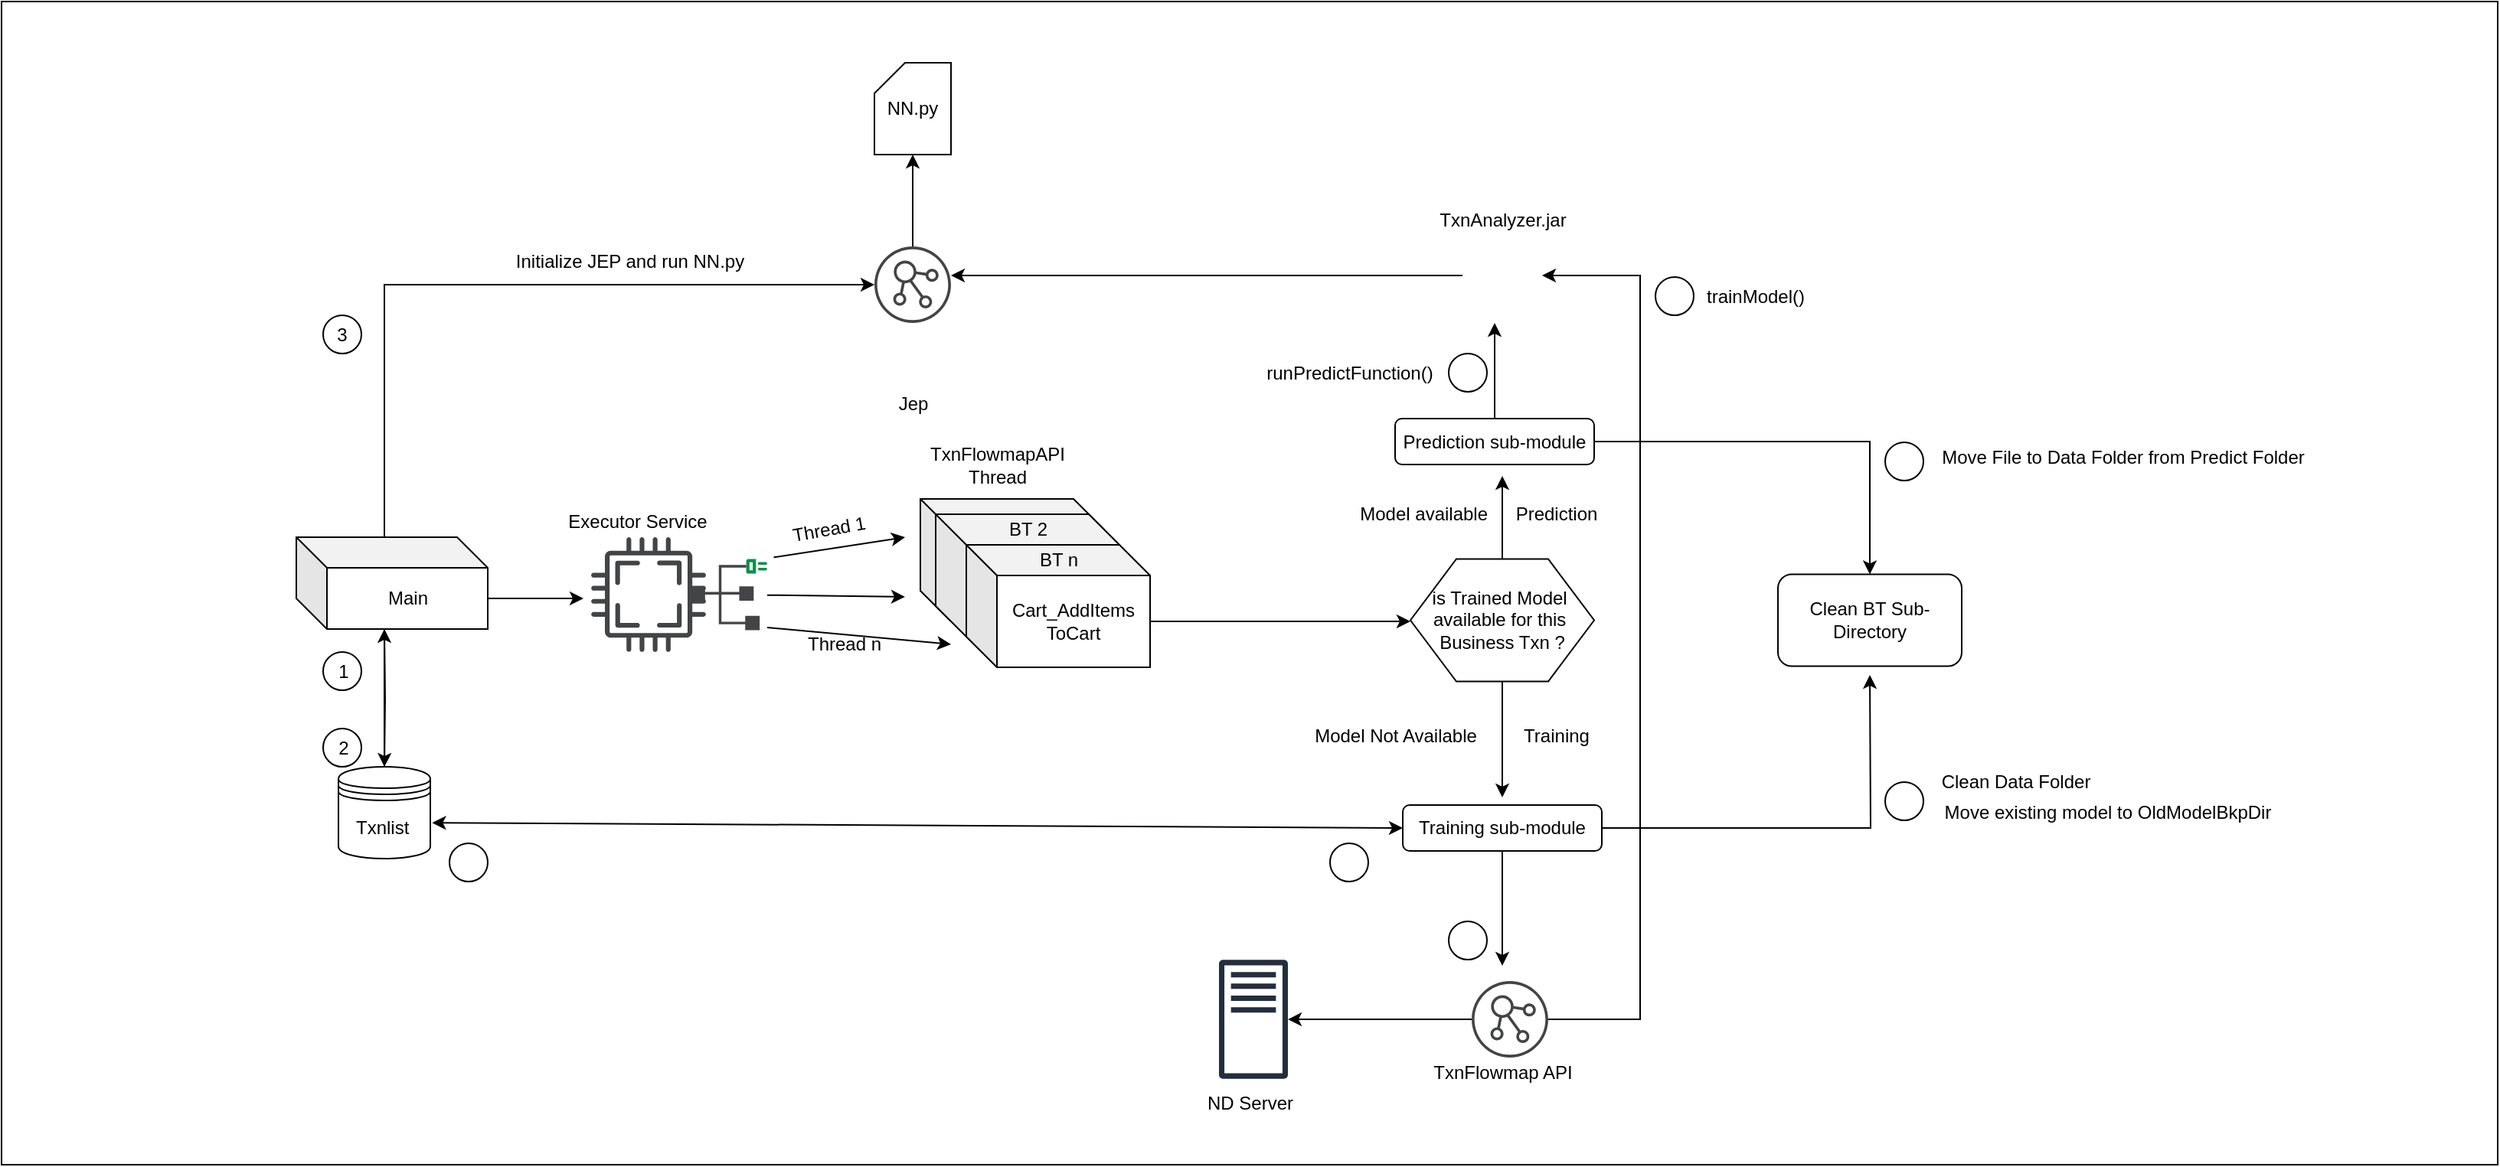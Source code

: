 <mxfile version="13.1.3" type="github">
  <diagram id="h80siK9V8_ExUyt751ny" name="Page-1">
    <mxGraphModel dx="2128" dy="1648" grid="1" gridSize="10" guides="1" tooltips="1" connect="1" arrows="1" fold="1" page="1" pageScale="1" pageWidth="850" pageHeight="1100" math="0" shadow="0">
      <root>
        <mxCell id="0" />
        <mxCell id="1" parent="0" />
        <mxCell id="bKdwj68BPrSe2_P1PvU0-115" value="" style="rounded=0;whiteSpace=wrap;html=1;" vertex="1" parent="1">
          <mxGeometry x="-350" y="-160" width="1630" height="760" as="geometry" />
        </mxCell>
        <mxCell id="bKdwj68BPrSe2_P1PvU0-6" style="edgeStyle=orthogonalEdgeStyle;rounded=0;orthogonalLoop=1;jettySize=auto;html=1;exitX=0.5;exitY=1;exitDx=0;exitDy=0;entryX=0.5;entryY=0;entryDx=0;entryDy=0;" edge="1" parent="1" target="bKdwj68BPrSe2_P1PvU0-2">
          <mxGeometry relative="1" as="geometry">
            <mxPoint x="-100" y="250" as="sourcePoint" />
          </mxGeometry>
        </mxCell>
        <mxCell id="bKdwj68BPrSe2_P1PvU0-15" style="edgeStyle=orthogonalEdgeStyle;rounded=0;orthogonalLoop=1;jettySize=auto;html=1;exitX=0.5;exitY=0;exitDx=0;exitDy=0;" edge="1" parent="1" target="bKdwj68BPrSe2_P1PvU0-29">
          <mxGeometry relative="1" as="geometry">
            <mxPoint x="-100" y="150" as="targetPoint" />
            <mxPoint x="-100" y="190" as="sourcePoint" />
            <Array as="points">
              <mxPoint x="-100" y="25" />
            </Array>
          </mxGeometry>
        </mxCell>
        <mxCell id="bKdwj68BPrSe2_P1PvU0-7" style="edgeStyle=orthogonalEdgeStyle;rounded=0;orthogonalLoop=1;jettySize=auto;html=1;exitX=0.5;exitY=0;exitDx=0;exitDy=0;entryX=0.5;entryY=1;entryDx=0;entryDy=0;" edge="1" parent="1" source="bKdwj68BPrSe2_P1PvU0-2">
          <mxGeometry relative="1" as="geometry">
            <mxPoint x="-100" y="250" as="targetPoint" />
          </mxGeometry>
        </mxCell>
        <mxCell id="bKdwj68BPrSe2_P1PvU0-2" value="" style="shape=datastore;whiteSpace=wrap;html=1;" vertex="1" parent="1">
          <mxGeometry x="-130" y="340" width="60" height="60" as="geometry" />
        </mxCell>
        <mxCell id="bKdwj68BPrSe2_P1PvU0-3" value="Txnlist&amp;nbsp;" style="text;html=1;align=center;verticalAlign=middle;resizable=0;points=[];autosize=1;" vertex="1" parent="1">
          <mxGeometry x="-125" y="370" width="50" height="20" as="geometry" />
        </mxCell>
        <mxCell id="bKdwj68BPrSe2_P1PvU0-8" value="" style="ellipse;whiteSpace=wrap;html=1;aspect=fixed;" vertex="1" parent="1">
          <mxGeometry x="-140" y="315" width="25" height="25" as="geometry" />
        </mxCell>
        <mxCell id="bKdwj68BPrSe2_P1PvU0-9" value="" style="ellipse;whiteSpace=wrap;html=1;aspect=fixed;" vertex="1" parent="1">
          <mxGeometry x="-140" y="265" width="25" height="25" as="geometry" />
        </mxCell>
        <mxCell id="bKdwj68BPrSe2_P1PvU0-11" value="1" style="text;html=1;align=center;verticalAlign=middle;resizable=0;points=[];autosize=1;" vertex="1" parent="1">
          <mxGeometry x="-137.5" y="267.5" width="20" height="20" as="geometry" />
        </mxCell>
        <mxCell id="bKdwj68BPrSe2_P1PvU0-12" value="2" style="text;html=1;align=center;verticalAlign=middle;resizable=0;points=[];autosize=1;" vertex="1" parent="1">
          <mxGeometry x="-137.5" y="317.5" width="20" height="20" as="geometry" />
        </mxCell>
        <mxCell id="bKdwj68BPrSe2_P1PvU0-13" value="NN.py" style="shape=card;whiteSpace=wrap;html=1;size=20;" vertex="1" parent="1">
          <mxGeometry x="220" y="-120" width="50" height="60" as="geometry" />
        </mxCell>
        <mxCell id="bKdwj68BPrSe2_P1PvU0-21" style="edgeStyle=orthogonalEdgeStyle;rounded=0;orthogonalLoop=1;jettySize=auto;html=1;exitX=0;exitY=0;exitDx=125;exitDy=40;exitPerimeter=0;entryX=0;entryY=0;entryDx=0;entryDy=37.5;entryPerimeter=0;" edge="1" parent="1" source="bKdwj68BPrSe2_P1PvU0-17">
          <mxGeometry relative="1" as="geometry">
            <mxPoint x="30" y="230" as="targetPoint" />
          </mxGeometry>
        </mxCell>
        <mxCell id="bKdwj68BPrSe2_P1PvU0-17" value="Main" style="shape=cube;whiteSpace=wrap;html=1;boundedLbl=1;backgroundOutline=1;darkOpacity=0.05;darkOpacity2=0.1;" vertex="1" parent="1">
          <mxGeometry x="-157.5" y="190" width="125" height="60" as="geometry" />
        </mxCell>
        <mxCell id="bKdwj68BPrSe2_P1PvU0-19" value="3" style="ellipse;whiteSpace=wrap;html=1;aspect=fixed;" vertex="1" parent="1">
          <mxGeometry x="-140" y="45" width="25" height="25" as="geometry" />
        </mxCell>
        <mxCell id="bKdwj68BPrSe2_P1PvU0-22" value="" style="ellipse;whiteSpace=wrap;html=1;aspect=fixed;" vertex="1" parent="1">
          <mxGeometry x="595" y="70" width="25" height="25" as="geometry" />
        </mxCell>
        <mxCell id="bKdwj68BPrSe2_P1PvU0-23" value="" style="shape=cube;whiteSpace=wrap;html=1;boundedLbl=1;backgroundOutline=1;darkOpacity=0.05;darkOpacity2=0.1;" vertex="1" parent="1">
          <mxGeometry x="250" y="165" width="120" height="80" as="geometry" />
        </mxCell>
        <mxCell id="bKdwj68BPrSe2_P1PvU0-25" value="" style="shape=cube;whiteSpace=wrap;html=1;boundedLbl=1;backgroundOutline=1;darkOpacity=0.05;darkOpacity2=0.1;" vertex="1" parent="1">
          <mxGeometry x="260" y="175" width="120" height="80" as="geometry" />
        </mxCell>
        <mxCell id="bKdwj68BPrSe2_P1PvU0-61" style="edgeStyle=orthogonalEdgeStyle;rounded=0;orthogonalLoop=1;jettySize=auto;html=1;exitX=0;exitY=0;exitDx=120;exitDy=50;exitPerimeter=0;" edge="1" parent="1" source="bKdwj68BPrSe2_P1PvU0-24">
          <mxGeometry relative="1" as="geometry">
            <mxPoint x="570" y="245" as="targetPoint" />
          </mxGeometry>
        </mxCell>
        <mxCell id="bKdwj68BPrSe2_P1PvU0-24" value="Cart_AddItems&lt;br&gt;ToCart" style="shape=cube;whiteSpace=wrap;html=1;boundedLbl=1;backgroundOutline=1;darkOpacity=0.05;darkOpacity2=0.1;" vertex="1" parent="1">
          <mxGeometry x="280" y="195" width="120" height="80" as="geometry" />
        </mxCell>
        <mxCell id="bKdwj68BPrSe2_P1PvU0-28" value="" style="pointerEvents=1;shadow=0;dashed=0;html=1;strokeColor=none;fillColor=#434445;aspect=fixed;labelPosition=center;verticalLabelPosition=bottom;verticalAlign=top;align=center;outlineConnect=0;shape=mxgraph.vvd.cpu;" vertex="1" parent="1">
          <mxGeometry x="35" y="190" width="75" height="75" as="geometry" />
        </mxCell>
        <mxCell id="bKdwj68BPrSe2_P1PvU0-29" value="" style="pointerEvents=1;shadow=0;dashed=0;html=1;strokeColor=none;fillColor=#434445;aspect=fixed;labelPosition=center;verticalLabelPosition=bottom;verticalAlign=top;align=center;outlineConnect=0;shape=mxgraph.vvd.nsx_controller;" vertex="1" parent="1">
          <mxGeometry x="220" width="50" height="50" as="geometry" />
        </mxCell>
        <mxCell id="bKdwj68BPrSe2_P1PvU0-30" value="" style="pointerEvents=1;shadow=0;dashed=0;html=1;strokeColor=none;fillColor=#434445;aspect=fixed;labelPosition=center;verticalLabelPosition=bottom;verticalAlign=top;align=center;outlineConnect=0;shape=mxgraph.vvd.endpoint;" vertex="1" parent="1">
          <mxGeometry x="100" y="204.25" width="50" height="46.5" as="geometry" />
        </mxCell>
        <mxCell id="bKdwj68BPrSe2_P1PvU0-31" value="" style="endArrow=classic;html=1;" edge="1" parent="1" source="bKdwj68BPrSe2_P1PvU0-30">
          <mxGeometry width="50" height="50" relative="1" as="geometry">
            <mxPoint x="390" y="300" as="sourcePoint" />
            <mxPoint x="240" y="229" as="targetPoint" />
          </mxGeometry>
        </mxCell>
        <mxCell id="bKdwj68BPrSe2_P1PvU0-32" value="" style="endArrow=classic;html=1;" edge="1" parent="1">
          <mxGeometry width="50" height="50" relative="1" as="geometry">
            <mxPoint x="150" y="249" as="sourcePoint" />
            <mxPoint x="270" y="260" as="targetPoint" />
          </mxGeometry>
        </mxCell>
        <mxCell id="bKdwj68BPrSe2_P1PvU0-33" value="" style="endArrow=classic;html=1;exitX=-0.139;exitY=1.084;exitDx=0;exitDy=0;exitPerimeter=0;" edge="1" parent="1" source="bKdwj68BPrSe2_P1PvU0-34">
          <mxGeometry width="50" height="50" relative="1" as="geometry">
            <mxPoint x="190" y="219" as="sourcePoint" />
            <mxPoint x="240" y="190" as="targetPoint" />
          </mxGeometry>
        </mxCell>
        <mxCell id="bKdwj68BPrSe2_P1PvU0-34" value="Thread 1" style="text;html=1;align=center;verticalAlign=middle;resizable=0;points=[];autosize=1;rotation=-10;" vertex="1" parent="1">
          <mxGeometry x="160" y="175" width="60" height="20" as="geometry" />
        </mxCell>
        <mxCell id="bKdwj68BPrSe2_P1PvU0-35" value="Thread n" style="text;html=1;align=center;verticalAlign=middle;resizable=0;points=[];autosize=1;rotation=0;" vertex="1" parent="1">
          <mxGeometry x="170" y="250" width="60" height="20" as="geometry" />
        </mxCell>
        <mxCell id="bKdwj68BPrSe2_P1PvU0-36" value="Executor Service" style="text;html=1;align=center;verticalAlign=middle;resizable=0;points=[];autosize=1;" vertex="1" parent="1">
          <mxGeometry x="10" y="170" width="110" height="20" as="geometry" />
        </mxCell>
        <mxCell id="bKdwj68BPrSe2_P1PvU0-37" value="&lt;span&gt;TxnFlowmapAPI&lt;/span&gt;&lt;br&gt;&lt;span&gt;Thread&lt;/span&gt;" style="text;html=1;align=center;verticalAlign=middle;resizable=0;points=[];autosize=1;" vertex="1" parent="1">
          <mxGeometry x="250" y="128" width="100" height="30" as="geometry" />
        </mxCell>
        <mxCell id="bKdwj68BPrSe2_P1PvU0-38" value="BT 2" style="text;html=1;align=center;verticalAlign=middle;resizable=0;points=[];autosize=1;" vertex="1" parent="1">
          <mxGeometry x="300" y="175" width="40" height="20" as="geometry" />
        </mxCell>
        <mxCell id="bKdwj68BPrSe2_P1PvU0-39" value="BT n" style="text;html=1;align=center;verticalAlign=middle;resizable=0;points=[];autosize=1;" vertex="1" parent="1">
          <mxGeometry x="320" y="195" width="40" height="20" as="geometry" />
        </mxCell>
        <mxCell id="bKdwj68BPrSe2_P1PvU0-41" value="Model available&amp;nbsp;" style="text;html=1;align=center;verticalAlign=middle;resizable=0;points=[];autosize=1;" vertex="1" parent="1">
          <mxGeometry x="530" y="165" width="100" height="20" as="geometry" />
        </mxCell>
        <mxCell id="bKdwj68BPrSe2_P1PvU0-42" value="Prediction" style="text;html=1;align=center;verticalAlign=middle;resizable=0;points=[];autosize=1;" vertex="1" parent="1">
          <mxGeometry x="630" y="165" width="70" height="20" as="geometry" />
        </mxCell>
        <mxCell id="bKdwj68BPrSe2_P1PvU0-44" value="Model Not Available" style="text;html=1;align=center;verticalAlign=middle;resizable=0;points=[];autosize=1;" vertex="1" parent="1">
          <mxGeometry x="500" y="310" width="120" height="20" as="geometry" />
        </mxCell>
        <mxCell id="bKdwj68BPrSe2_P1PvU0-45" value="Training" style="text;html=1;align=center;verticalAlign=middle;resizable=0;points=[];autosize=1;" vertex="1" parent="1">
          <mxGeometry x="635" y="310" width="60" height="20" as="geometry" />
        </mxCell>
        <mxCell id="bKdwj68BPrSe2_P1PvU0-48" value="Jep" style="text;html=1;align=center;verticalAlign=middle;resizable=0;points=[];autosize=1;" vertex="1" parent="1">
          <mxGeometry x="230" y="92.5" width="30" height="20" as="geometry" />
        </mxCell>
        <mxCell id="bKdwj68BPrSe2_P1PvU0-69" style="edgeStyle=orthogonalEdgeStyle;rounded=0;orthogonalLoop=1;jettySize=auto;html=1;exitX=0;exitY=0.5;exitDx=0;exitDy=0;" edge="1" parent="1" source="bKdwj68BPrSe2_P1PvU0-52">
          <mxGeometry relative="1" as="geometry">
            <mxPoint x="270" y="19" as="targetPoint" />
          </mxGeometry>
        </mxCell>
        <mxCell id="bKdwj68BPrSe2_P1PvU0-52" value="" style="shape=image;html=1;verticalAlign=top;verticalLabelPosition=bottom;labelBackgroundColor=#ffffff;imageAspect=0;aspect=fixed;image=https://cdn3.iconfinder.com/data/icons/dompicon-glyph-file-format-2/256/file-jar-format-type-128.png" vertex="1" parent="1">
          <mxGeometry x="604" y="-7" width="52" height="52" as="geometry" />
        </mxCell>
        <mxCell id="bKdwj68BPrSe2_P1PvU0-53" value="TxnAnalyzer.jar" style="text;html=1;align=center;verticalAlign=middle;resizable=0;points=[];autosize=1;" vertex="1" parent="1">
          <mxGeometry x="580" y="-27" width="100" height="20" as="geometry" />
        </mxCell>
        <mxCell id="bKdwj68BPrSe2_P1PvU0-62" style="edgeStyle=orthogonalEdgeStyle;rounded=0;orthogonalLoop=1;jettySize=auto;html=1;exitX=0.5;exitY=0;exitDx=0;exitDy=0;" edge="1" parent="1" source="bKdwj68BPrSe2_P1PvU0-60">
          <mxGeometry relative="1" as="geometry">
            <mxPoint x="630" y="150" as="targetPoint" />
          </mxGeometry>
        </mxCell>
        <mxCell id="bKdwj68BPrSe2_P1PvU0-66" style="edgeStyle=orthogonalEdgeStyle;rounded=0;orthogonalLoop=1;jettySize=auto;html=1;exitX=0.5;exitY=1;exitDx=0;exitDy=0;" edge="1" parent="1" source="bKdwj68BPrSe2_P1PvU0-60">
          <mxGeometry relative="1" as="geometry">
            <mxPoint x="630" y="360" as="targetPoint" />
          </mxGeometry>
        </mxCell>
        <mxCell id="bKdwj68BPrSe2_P1PvU0-60" value="is Trained Model&amp;nbsp;&lt;br&gt;available for this&amp;nbsp;&lt;br&gt;Business Txn ?" style="shape=hexagon;perimeter=hexagonPerimeter2;whiteSpace=wrap;html=1;" vertex="1" parent="1">
          <mxGeometry x="570" y="204.25" width="120" height="80" as="geometry" />
        </mxCell>
        <mxCell id="bKdwj68BPrSe2_P1PvU0-64" value="runPredictFunction()" style="text;html=1;align=center;verticalAlign=middle;resizable=0;points=[];autosize=1;" vertex="1" parent="1">
          <mxGeometry x="470" y="72.5" width="120" height="20" as="geometry" />
        </mxCell>
        <mxCell id="bKdwj68BPrSe2_P1PvU0-71" style="edgeStyle=orthogonalEdgeStyle;rounded=0;orthogonalLoop=1;jettySize=auto;html=1;exitX=1;exitY=0.5;exitDx=0;exitDy=0;entryX=0.5;entryY=0;entryDx=0;entryDy=0;" edge="1" parent="1" source="bKdwj68BPrSe2_P1PvU0-67" target="bKdwj68BPrSe2_P1PvU0-70">
          <mxGeometry relative="1" as="geometry" />
        </mxCell>
        <mxCell id="bKdwj68BPrSe2_P1PvU0-103" style="edgeStyle=orthogonalEdgeStyle;rounded=0;orthogonalLoop=1;jettySize=auto;html=1;exitX=0.5;exitY=0;exitDx=0;exitDy=0;" edge="1" parent="1" source="bKdwj68BPrSe2_P1PvU0-67">
          <mxGeometry relative="1" as="geometry">
            <mxPoint x="625" y="50" as="targetPoint" />
          </mxGeometry>
        </mxCell>
        <mxCell id="bKdwj68BPrSe2_P1PvU0-67" value="Prediction sub-module" style="rounded=1;whiteSpace=wrap;html=1;" vertex="1" parent="1">
          <mxGeometry x="560" y="112.5" width="130" height="30" as="geometry" />
        </mxCell>
        <mxCell id="bKdwj68BPrSe2_P1PvU0-70" value="Clean BT Sub-Directory" style="rounded=1;whiteSpace=wrap;html=1;" vertex="1" parent="1">
          <mxGeometry x="810" y="214.25" width="120" height="60" as="geometry" />
        </mxCell>
        <mxCell id="bKdwj68BPrSe2_P1PvU0-76" style="edgeStyle=orthogonalEdgeStyle;rounded=0;orthogonalLoop=1;jettySize=auto;html=1;exitX=1;exitY=0.5;exitDx=0;exitDy=0;" edge="1" parent="1" source="bKdwj68BPrSe2_P1PvU0-73">
          <mxGeometry relative="1" as="geometry">
            <mxPoint x="870" y="280" as="targetPoint" />
          </mxGeometry>
        </mxCell>
        <mxCell id="bKdwj68BPrSe2_P1PvU0-100" style="edgeStyle=orthogonalEdgeStyle;rounded=0;orthogonalLoop=1;jettySize=auto;html=1;exitX=0.5;exitY=1;exitDx=0;exitDy=0;" edge="1" parent="1" source="bKdwj68BPrSe2_P1PvU0-73">
          <mxGeometry relative="1" as="geometry">
            <mxPoint x="630" y="470" as="targetPoint" />
          </mxGeometry>
        </mxCell>
        <mxCell id="bKdwj68BPrSe2_P1PvU0-73" value="Training sub-module" style="rounded=1;whiteSpace=wrap;html=1;" vertex="1" parent="1">
          <mxGeometry x="565" y="365" width="130" height="30" as="geometry" />
        </mxCell>
        <mxCell id="bKdwj68BPrSe2_P1PvU0-74" value="" style="ellipse;whiteSpace=wrap;html=1;aspect=fixed;" vertex="1" parent="1">
          <mxGeometry x="880" y="350" width="25" height="25" as="geometry" />
        </mxCell>
        <mxCell id="bKdwj68BPrSe2_P1PvU0-75" value="Move File to Data Folder from Predict Folder" style="text;html=1;align=center;verticalAlign=middle;resizable=0;points=[];autosize=1;" vertex="1" parent="1">
          <mxGeometry x="910" y="128" width="250" height="20" as="geometry" />
        </mxCell>
        <mxCell id="bKdwj68BPrSe2_P1PvU0-77" value="" style="ellipse;whiteSpace=wrap;html=1;aspect=fixed;" vertex="1" parent="1">
          <mxGeometry x="880" y="128" width="25" height="25" as="geometry" />
        </mxCell>
        <mxCell id="bKdwj68BPrSe2_P1PvU0-79" value="Clean Data Folder" style="text;html=1;align=center;verticalAlign=middle;resizable=0;points=[];autosize=1;" vertex="1" parent="1">
          <mxGeometry x="910" y="340" width="110" height="20" as="geometry" />
        </mxCell>
        <mxCell id="bKdwj68BPrSe2_P1PvU0-82" value="" style="endArrow=classic;html=1;entryX=0.5;entryY=1;entryDx=0;entryDy=0;entryPerimeter=0;" edge="1" parent="1" target="bKdwj68BPrSe2_P1PvU0-13">
          <mxGeometry width="50" height="50" relative="1" as="geometry">
            <mxPoint x="245" as="sourcePoint" />
            <mxPoint x="290" y="-32.5" as="targetPoint" />
          </mxGeometry>
        </mxCell>
        <mxCell id="bKdwj68BPrSe2_P1PvU0-83" value="Initialize JEP and run NN.py" style="text;html=1;align=center;verticalAlign=middle;resizable=0;points=[];autosize=1;" vertex="1" parent="1">
          <mxGeometry x="-20" width="160" height="20" as="geometry" />
        </mxCell>
        <mxCell id="bKdwj68BPrSe2_P1PvU0-85" value="Move existing model to OldModelBkpDir" style="text;html=1;align=center;verticalAlign=middle;resizable=0;points=[];autosize=1;" vertex="1" parent="1">
          <mxGeometry x="910" y="360" width="230" height="20" as="geometry" />
        </mxCell>
        <mxCell id="bKdwj68BPrSe2_P1PvU0-90" value="" style="endArrow=classic;startArrow=classic;html=1;entryX=0;entryY=0.5;entryDx=0;entryDy=0;exitX=1.124;exitY=0.33;exitDx=0;exitDy=0;exitPerimeter=0;" edge="1" parent="1" source="bKdwj68BPrSe2_P1PvU0-3" target="bKdwj68BPrSe2_P1PvU0-73">
          <mxGeometry width="50" height="50" relative="1" as="geometry">
            <mxPoint x="250" y="400" as="sourcePoint" />
            <mxPoint x="300" y="350" as="targetPoint" />
          </mxGeometry>
        </mxCell>
        <mxCell id="bKdwj68BPrSe2_P1PvU0-92" value="" style="ellipse;whiteSpace=wrap;html=1;aspect=fixed;" vertex="1" parent="1">
          <mxGeometry x="-57.5" y="390" width="25" height="25" as="geometry" />
        </mxCell>
        <mxCell id="bKdwj68BPrSe2_P1PvU0-98" value="" style="edgeStyle=orthogonalEdgeStyle;rounded=0;orthogonalLoop=1;jettySize=auto;html=1;" edge="1" parent="1" source="bKdwj68BPrSe2_P1PvU0-93" target="bKdwj68BPrSe2_P1PvU0-94">
          <mxGeometry relative="1" as="geometry">
            <mxPoint x="520" y="505" as="targetPoint" />
          </mxGeometry>
        </mxCell>
        <mxCell id="bKdwj68BPrSe2_P1PvU0-102" value="" style="edgeStyle=orthogonalEdgeStyle;rounded=0;orthogonalLoop=1;jettySize=auto;html=1;entryX=1;entryY=0.5;entryDx=0;entryDy=0;" edge="1" parent="1" source="bKdwj68BPrSe2_P1PvU0-93" target="bKdwj68BPrSe2_P1PvU0-52">
          <mxGeometry relative="1" as="geometry">
            <mxPoint x="740" y="505" as="targetPoint" />
            <Array as="points">
              <mxPoint x="720" y="505" />
              <mxPoint x="720" y="19" />
            </Array>
          </mxGeometry>
        </mxCell>
        <mxCell id="bKdwj68BPrSe2_P1PvU0-93" value="" style="pointerEvents=1;shadow=0;dashed=0;html=1;strokeColor=none;fillColor=#434445;aspect=fixed;labelPosition=center;verticalLabelPosition=bottom;verticalAlign=top;align=center;outlineConnect=0;shape=mxgraph.vvd.nsx_controller;" vertex="1" parent="1">
          <mxGeometry x="610" y="480" width="50" height="50" as="geometry" />
        </mxCell>
        <mxCell id="bKdwj68BPrSe2_P1PvU0-94" value="" style="outlineConnect=0;fontColor=#232F3E;gradientColor=none;fillColor=#232F3E;strokeColor=none;dashed=0;verticalLabelPosition=bottom;verticalAlign=top;align=center;html=1;fontSize=12;fontStyle=0;aspect=fixed;pointerEvents=1;shape=mxgraph.aws4.traditional_server;" vertex="1" parent="1">
          <mxGeometry x="445" y="466" width="45" height="78" as="geometry" />
        </mxCell>
        <mxCell id="bKdwj68BPrSe2_P1PvU0-95" value="ND Server" style="text;html=1;align=center;verticalAlign=middle;resizable=0;points=[];autosize=1;" vertex="1" parent="1">
          <mxGeometry x="430" y="550" width="70" height="20" as="geometry" />
        </mxCell>
        <mxCell id="bKdwj68BPrSe2_P1PvU0-96" value="TxnFlowmap API" style="text;html=1;align=center;verticalAlign=middle;resizable=0;points=[];autosize=1;" vertex="1" parent="1">
          <mxGeometry x="575" y="530" width="110" height="20" as="geometry" />
        </mxCell>
        <mxCell id="bKdwj68BPrSe2_P1PvU0-109" value="" style="ellipse;whiteSpace=wrap;html=1;aspect=fixed;" vertex="1" parent="1">
          <mxGeometry x="730" y="20" width="25" height="25" as="geometry" />
        </mxCell>
        <mxCell id="bKdwj68BPrSe2_P1PvU0-111" value="trainModel()" style="text;html=1;align=center;verticalAlign=middle;resizable=0;points=[];autosize=1;" vertex="1" parent="1">
          <mxGeometry x="755" y="22.5" width="80" height="20" as="geometry" />
        </mxCell>
        <mxCell id="bKdwj68BPrSe2_P1PvU0-112" value="" style="ellipse;whiteSpace=wrap;html=1;aspect=fixed;" vertex="1" parent="1">
          <mxGeometry x="595" y="441" width="25" height="25" as="geometry" />
        </mxCell>
        <mxCell id="bKdwj68BPrSe2_P1PvU0-113" value="" style="ellipse;whiteSpace=wrap;html=1;aspect=fixed;" vertex="1" parent="1">
          <mxGeometry x="517.5" y="390" width="25" height="25" as="geometry" />
        </mxCell>
      </root>
    </mxGraphModel>
  </diagram>
</mxfile>
